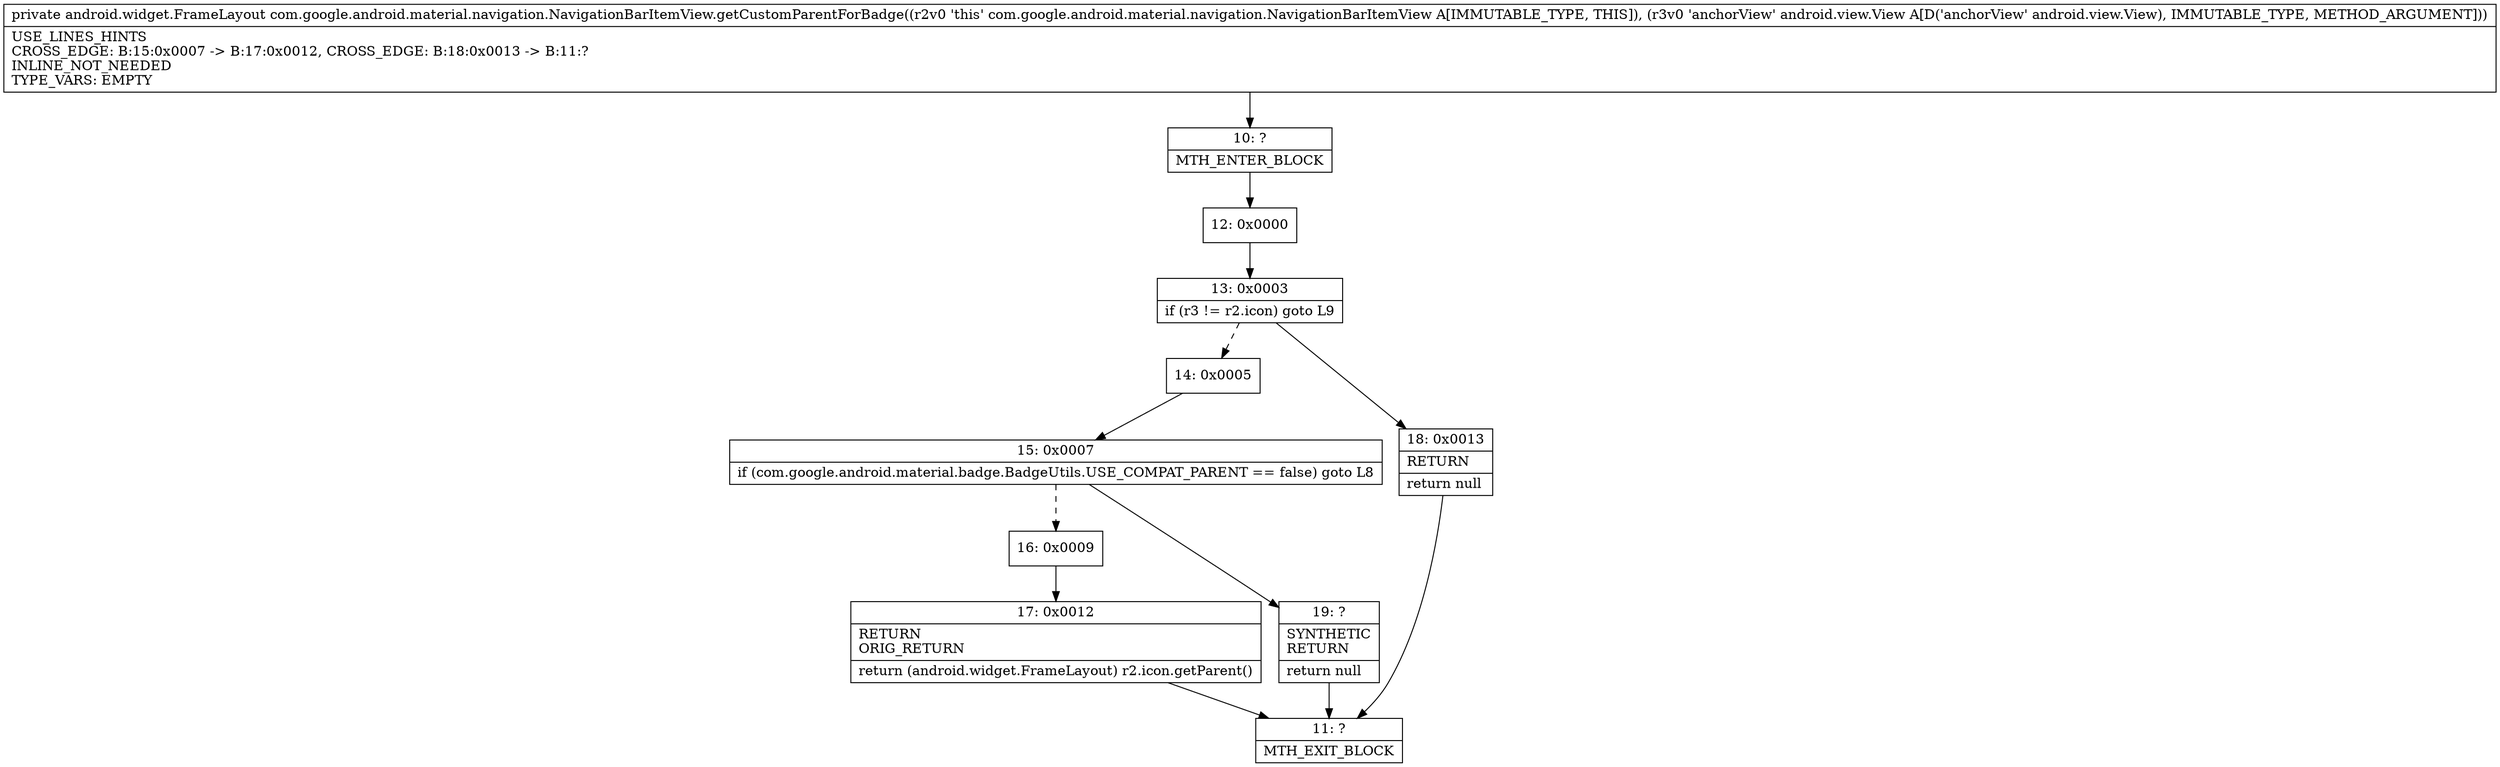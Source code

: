 digraph "CFG forcom.google.android.material.navigation.NavigationBarItemView.getCustomParentForBadge(Landroid\/view\/View;)Landroid\/widget\/FrameLayout;" {
Node_10 [shape=record,label="{10\:\ ?|MTH_ENTER_BLOCK\l}"];
Node_12 [shape=record,label="{12\:\ 0x0000}"];
Node_13 [shape=record,label="{13\:\ 0x0003|if (r3 != r2.icon) goto L9\l}"];
Node_14 [shape=record,label="{14\:\ 0x0005}"];
Node_15 [shape=record,label="{15\:\ 0x0007|if (com.google.android.material.badge.BadgeUtils.USE_COMPAT_PARENT == false) goto L8\l}"];
Node_16 [shape=record,label="{16\:\ 0x0009}"];
Node_17 [shape=record,label="{17\:\ 0x0012|RETURN\lORIG_RETURN\l|return (android.widget.FrameLayout) r2.icon.getParent()\l}"];
Node_11 [shape=record,label="{11\:\ ?|MTH_EXIT_BLOCK\l}"];
Node_19 [shape=record,label="{19\:\ ?|SYNTHETIC\lRETURN\l|return null\l}"];
Node_18 [shape=record,label="{18\:\ 0x0013|RETURN\l|return null\l}"];
MethodNode[shape=record,label="{private android.widget.FrameLayout com.google.android.material.navigation.NavigationBarItemView.getCustomParentForBadge((r2v0 'this' com.google.android.material.navigation.NavigationBarItemView A[IMMUTABLE_TYPE, THIS]), (r3v0 'anchorView' android.view.View A[D('anchorView' android.view.View), IMMUTABLE_TYPE, METHOD_ARGUMENT]))  | USE_LINES_HINTS\lCROSS_EDGE: B:15:0x0007 \-\> B:17:0x0012, CROSS_EDGE: B:18:0x0013 \-\> B:11:?\lINLINE_NOT_NEEDED\lTYPE_VARS: EMPTY\l}"];
MethodNode -> Node_10;Node_10 -> Node_12;
Node_12 -> Node_13;
Node_13 -> Node_14[style=dashed];
Node_13 -> Node_18;
Node_14 -> Node_15;
Node_15 -> Node_16[style=dashed];
Node_15 -> Node_19;
Node_16 -> Node_17;
Node_17 -> Node_11;
Node_19 -> Node_11;
Node_18 -> Node_11;
}

